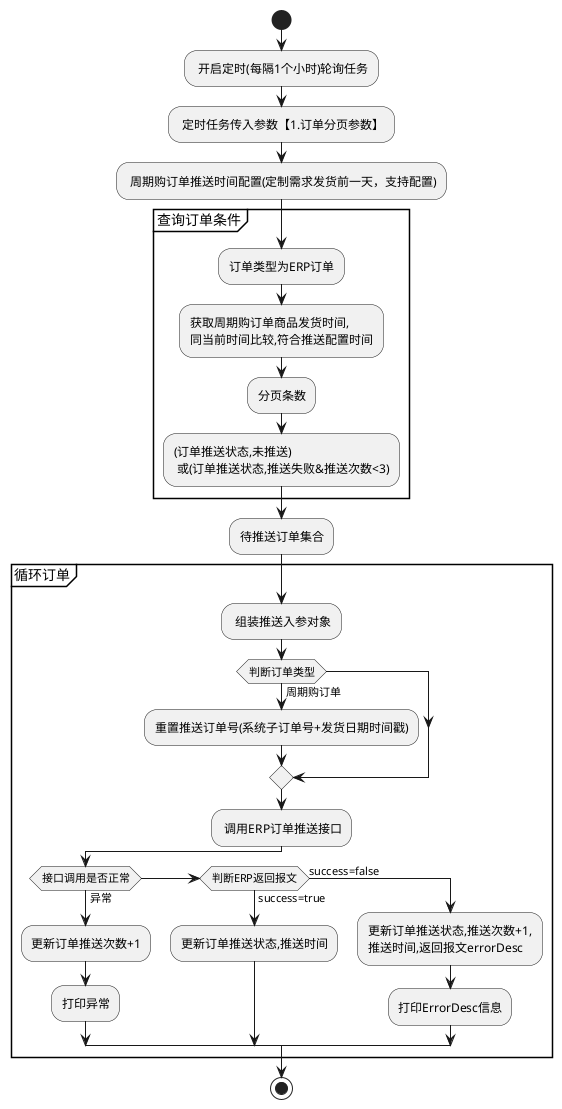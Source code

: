 @startuml
start
: 开启定时(每隔1个小时)轮询任务;
: 定时任务传入参数【1.订单分页参数】;
: 周期购订单推送时间配置(定制需求发货前一天，支持配置);
partition 查询订单条件{
    :订单类型为ERP订单;
    :获取周期购订单商品发货时间,
    同当前时间比较,符合推送配置时间;
    :分页条数;
    :(订单推送状态,未推送)
     或(订单推送状态,推送失败&推送次数<3);
}
:待推送订单集合;
partition 循环订单{
    : 组装推送入参对象;
    if(判断订单类型) then (周期购订单)
       :重置推送订单号(系统子订单号+发货日期时间戳);
    endif;
    : 调用ERP订单推送接口;
    if(接口调用是否正常) then (异常)
        :更新订单推送次数+1;
        :打印异常;
    elseif(判断ERP返回报文) then (success=true)
        :更新订单推送状态,推送时间;
    else (success=false)
        :更新订单推送状态,推送次数+1,
        推送时间,返回报文errorDesc;
        :打印ErrorDesc信息;
    endif;
}
stop;
@enduml